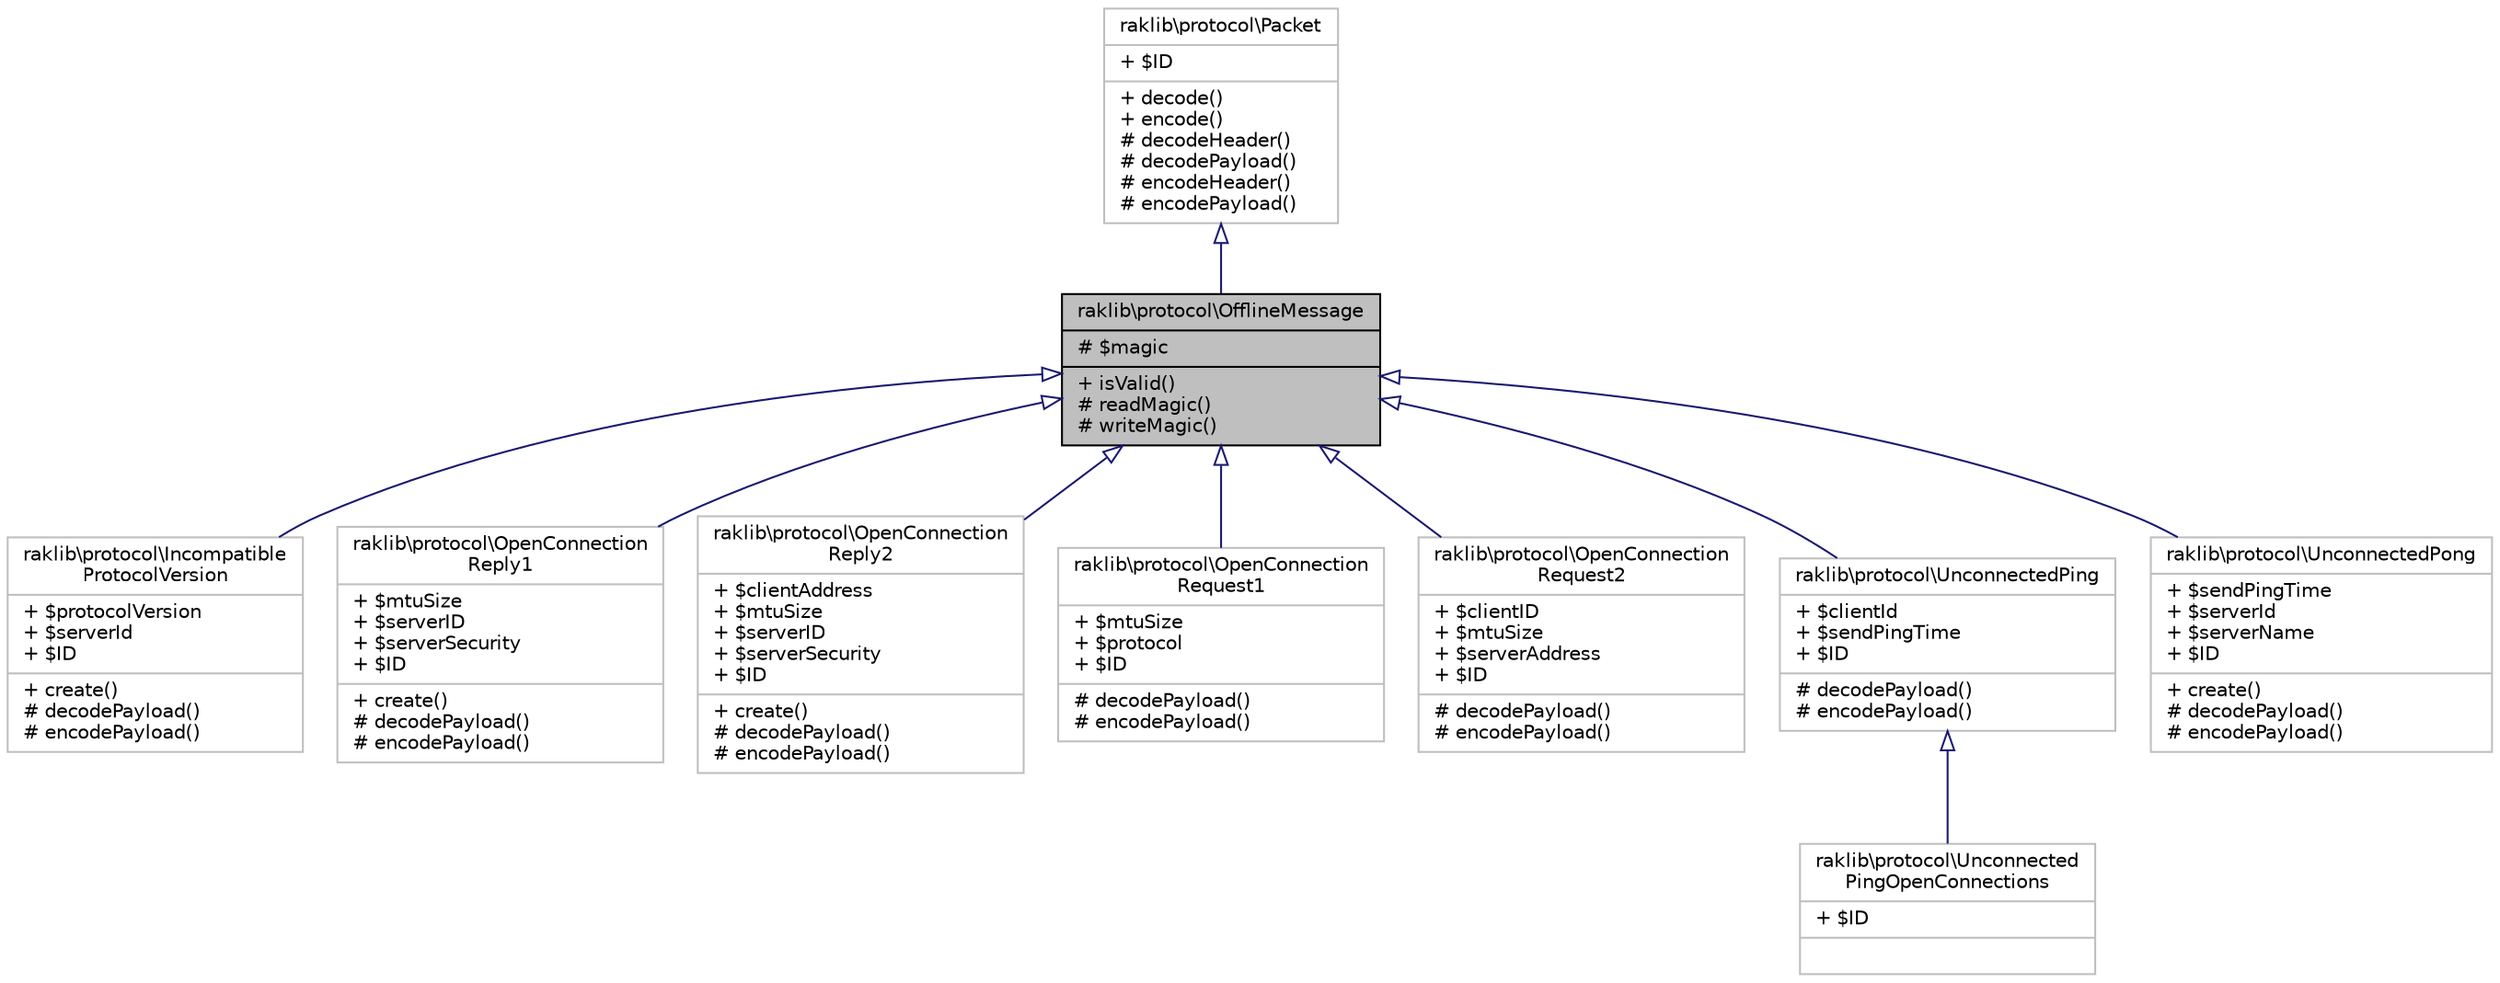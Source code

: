 digraph "raklib\protocol\OfflineMessage"
{
 // INTERACTIVE_SVG=YES
 // LATEX_PDF_SIZE
  edge [fontname="Helvetica",fontsize="10",labelfontname="Helvetica",labelfontsize="10"];
  node [fontname="Helvetica",fontsize="10",shape=record];
  Node1 [label="{raklib\\protocol\\OfflineMessage\n|# $magic\l|+ isValid()\l# readMagic()\l# writeMagic()\l}",height=0.2,width=0.4,color="black", fillcolor="grey75", style="filled", fontcolor="black",tooltip=" "];
  Node2 -> Node1 [dir="back",color="midnightblue",fontsize="10",style="solid",arrowtail="onormal",fontname="Helvetica"];
  Node2 [label="{raklib\\protocol\\Packet\n|+ $ID\l|+ decode()\l+ encode()\l# decodeHeader()\l# decodePayload()\l# encodeHeader()\l# encodePayload()\l}",height=0.2,width=0.4,color="grey75", fillcolor="white", style="filled",URL="$d6/d53/classraklib_1_1protocol_1_1_packet.html",tooltip=" "];
  Node1 -> Node3 [dir="back",color="midnightblue",fontsize="10",style="solid",arrowtail="onormal",fontname="Helvetica"];
  Node3 [label="{raklib\\protocol\\Incompatible\lProtocolVersion\n|+ $protocolVersion\l+ $serverId\l+ $ID\l|+ create()\l# decodePayload()\l# encodePayload()\l}",height=0.2,width=0.4,color="grey75", fillcolor="white", style="filled",URL="$d2/da4/classraklib_1_1protocol_1_1_incompatible_protocol_version.html",tooltip=" "];
  Node1 -> Node4 [dir="back",color="midnightblue",fontsize="10",style="solid",arrowtail="onormal",fontname="Helvetica"];
  Node4 [label="{raklib\\protocol\\OpenConnection\lReply1\n|+ $mtuSize\l+ $serverID\l+ $serverSecurity\l+ $ID\l|+ create()\l# decodePayload()\l# encodePayload()\l}",height=0.2,width=0.4,color="grey75", fillcolor="white", style="filled",URL="$d1/d37/classraklib_1_1protocol_1_1_open_connection_reply1.html",tooltip=" "];
  Node1 -> Node5 [dir="back",color="midnightblue",fontsize="10",style="solid",arrowtail="onormal",fontname="Helvetica"];
  Node5 [label="{raklib\\protocol\\OpenConnection\lReply2\n|+ $clientAddress\l+ $mtuSize\l+ $serverID\l+ $serverSecurity\l+ $ID\l|+ create()\l# decodePayload()\l# encodePayload()\l}",height=0.2,width=0.4,color="grey75", fillcolor="white", style="filled",URL="$da/d84/classraklib_1_1protocol_1_1_open_connection_reply2.html",tooltip=" "];
  Node1 -> Node6 [dir="back",color="midnightblue",fontsize="10",style="solid",arrowtail="onormal",fontname="Helvetica"];
  Node6 [label="{raklib\\protocol\\OpenConnection\lRequest1\n|+ $mtuSize\l+ $protocol\l+ $ID\l|# decodePayload()\l# encodePayload()\l}",height=0.2,width=0.4,color="grey75", fillcolor="white", style="filled",URL="$d2/dfe/classraklib_1_1protocol_1_1_open_connection_request1.html",tooltip=" "];
  Node1 -> Node7 [dir="back",color="midnightblue",fontsize="10",style="solid",arrowtail="onormal",fontname="Helvetica"];
  Node7 [label="{raklib\\protocol\\OpenConnection\lRequest2\n|+ $clientID\l+ $mtuSize\l+ $serverAddress\l+ $ID\l|# decodePayload()\l# encodePayload()\l}",height=0.2,width=0.4,color="grey75", fillcolor="white", style="filled",URL="$de/df1/classraklib_1_1protocol_1_1_open_connection_request2.html",tooltip=" "];
  Node1 -> Node8 [dir="back",color="midnightblue",fontsize="10",style="solid",arrowtail="onormal",fontname="Helvetica"];
  Node8 [label="{raklib\\protocol\\UnconnectedPing\n|+ $clientId\l+ $sendPingTime\l+ $ID\l|# decodePayload()\l# encodePayload()\l}",height=0.2,width=0.4,color="grey75", fillcolor="white", style="filled",URL="$d7/d0d/classraklib_1_1protocol_1_1_unconnected_ping.html",tooltip=" "];
  Node8 -> Node9 [dir="back",color="midnightblue",fontsize="10",style="solid",arrowtail="onormal",fontname="Helvetica"];
  Node9 [label="{raklib\\protocol\\Unconnected\lPingOpenConnections\n|+ $ID\l|}",height=0.2,width=0.4,color="grey75", fillcolor="white", style="filled",URL="$df/d03/classraklib_1_1protocol_1_1_unconnected_ping_open_connections.html",tooltip=" "];
  Node1 -> Node10 [dir="back",color="midnightblue",fontsize="10",style="solid",arrowtail="onormal",fontname="Helvetica"];
  Node10 [label="{raklib\\protocol\\UnconnectedPong\n|+ $sendPingTime\l+ $serverId\l+ $serverName\l+ $ID\l|+ create()\l# decodePayload()\l# encodePayload()\l}",height=0.2,width=0.4,color="grey75", fillcolor="white", style="filled",URL="$db/d77/classraklib_1_1protocol_1_1_unconnected_pong.html",tooltip=" "];
}
